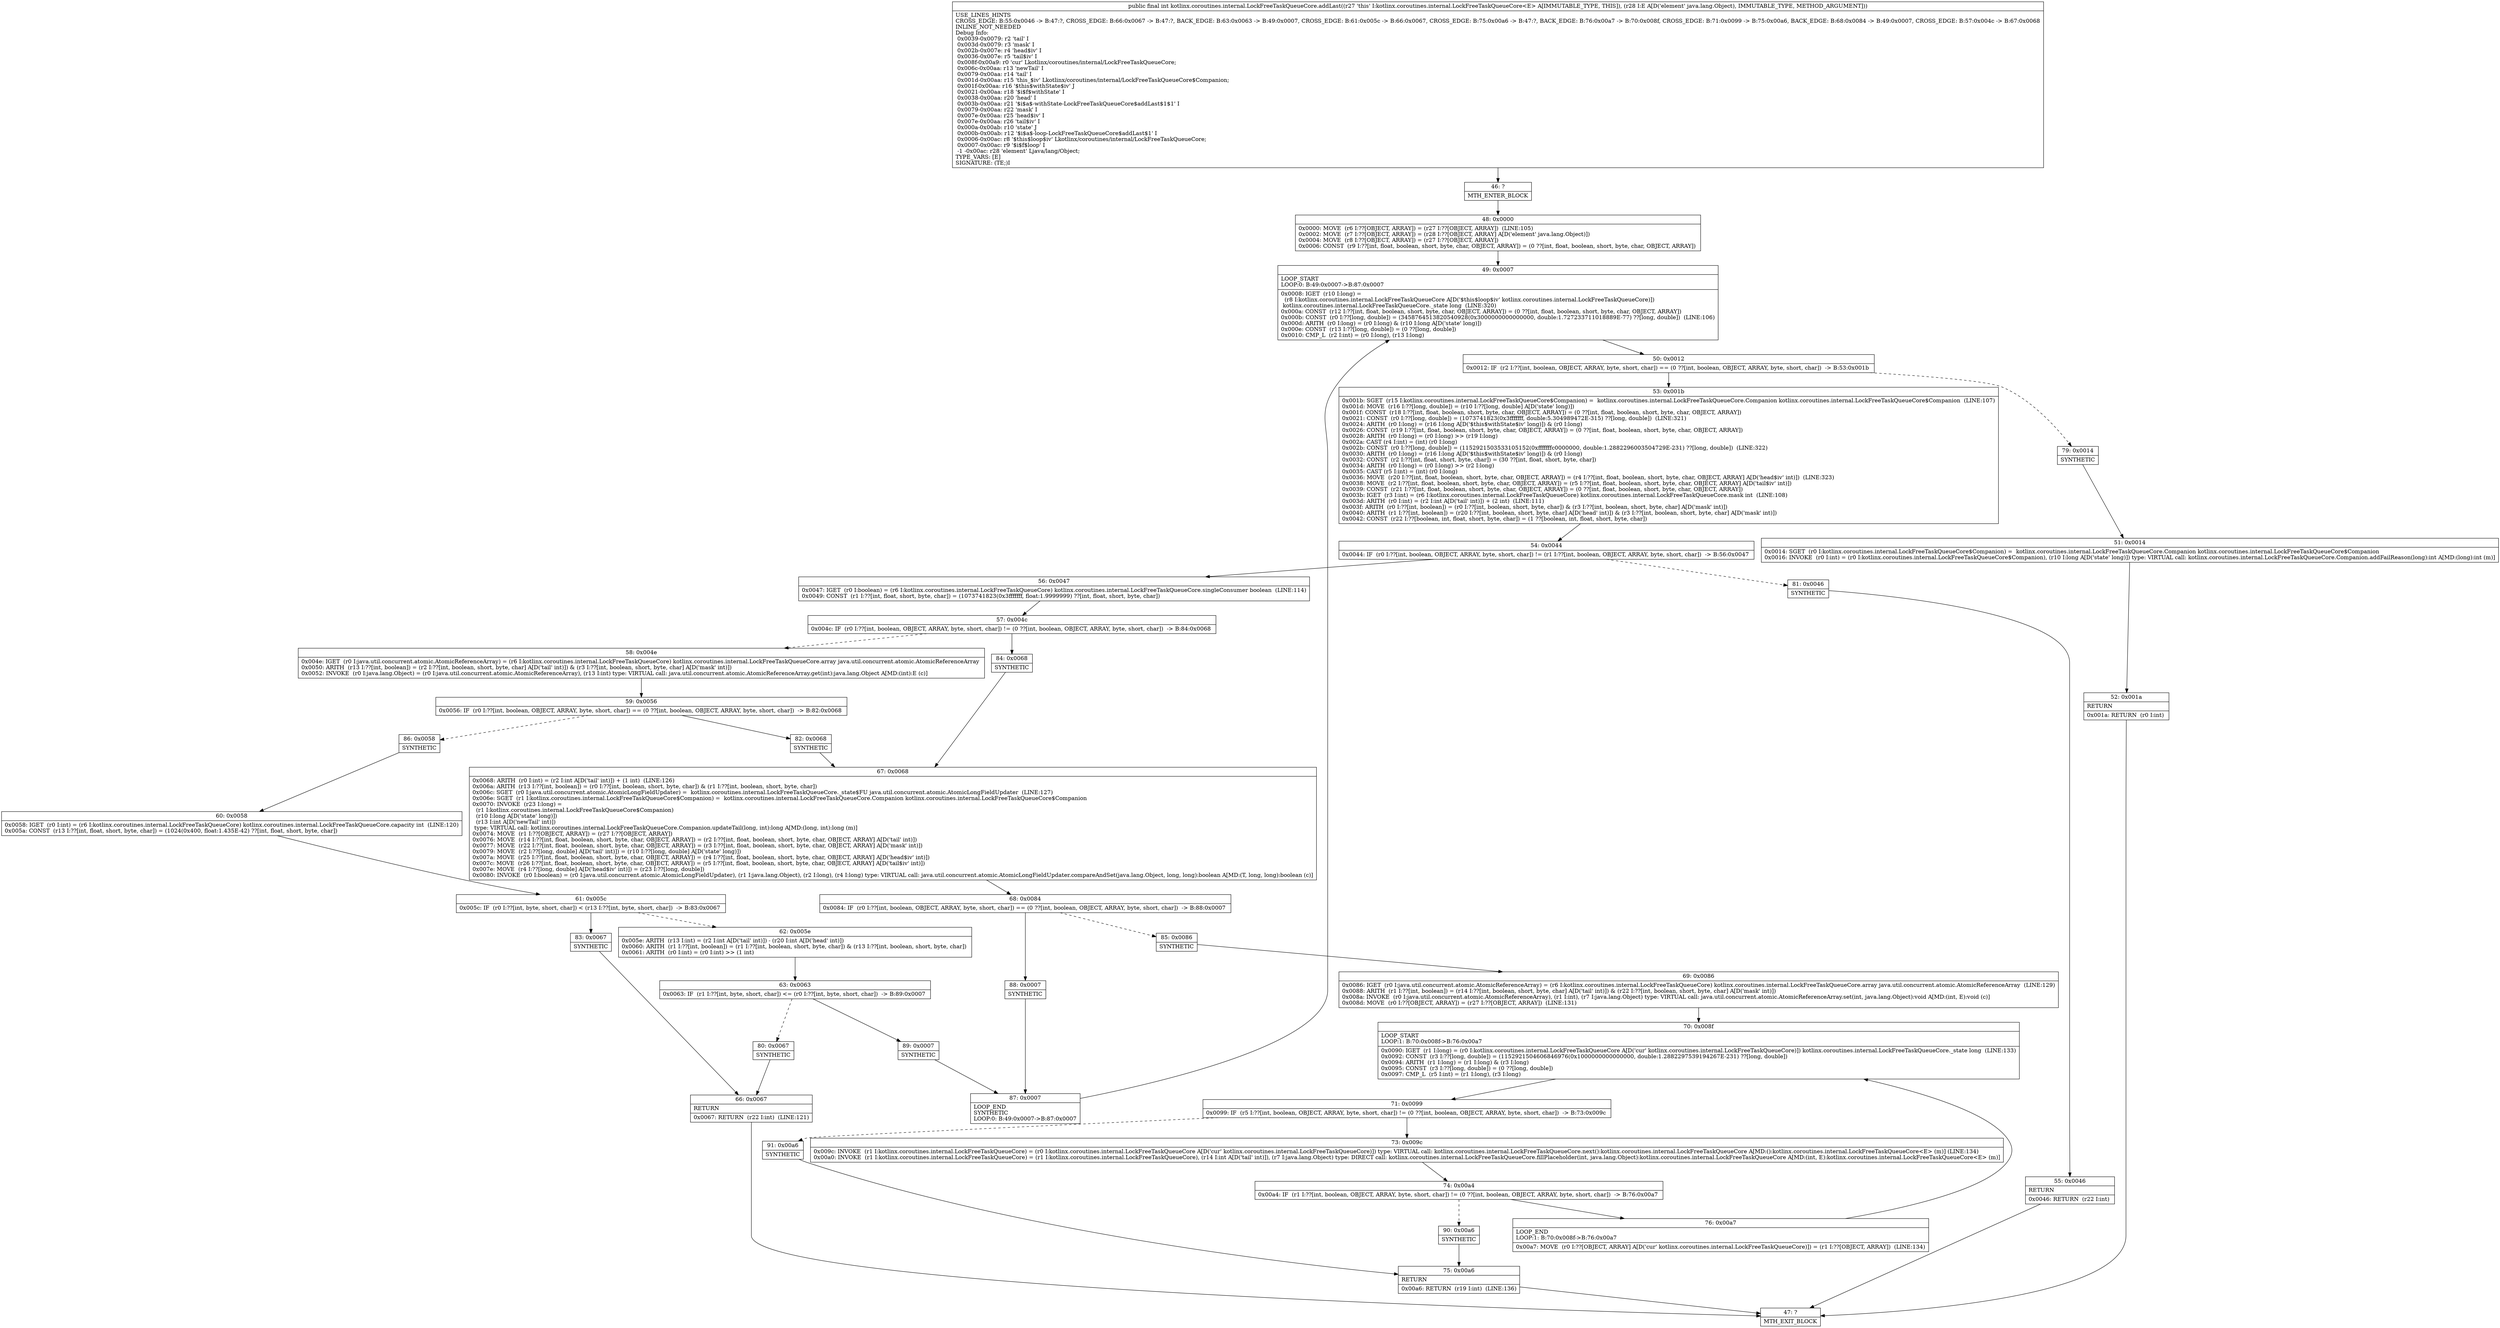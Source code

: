 digraph "CFG forkotlinx.coroutines.internal.LockFreeTaskQueueCore.addLast(Ljava\/lang\/Object;)I" {
Node_46 [shape=record,label="{46\:\ ?|MTH_ENTER_BLOCK\l}"];
Node_48 [shape=record,label="{48\:\ 0x0000|0x0000: MOVE  (r6 I:??[OBJECT, ARRAY]) = (r27 I:??[OBJECT, ARRAY])  (LINE:105)\l0x0002: MOVE  (r7 I:??[OBJECT, ARRAY]) = (r28 I:??[OBJECT, ARRAY] A[D('element' java.lang.Object)]) \l0x0004: MOVE  (r8 I:??[OBJECT, ARRAY]) = (r27 I:??[OBJECT, ARRAY]) \l0x0006: CONST  (r9 I:??[int, float, boolean, short, byte, char, OBJECT, ARRAY]) = (0 ??[int, float, boolean, short, byte, char, OBJECT, ARRAY]) \l}"];
Node_49 [shape=record,label="{49\:\ 0x0007|LOOP_START\lLOOP:0: B:49:0x0007\-\>B:87:0x0007\l|0x0008: IGET  (r10 I:long) = \l  (r8 I:kotlinx.coroutines.internal.LockFreeTaskQueueCore A[D('$this$loop$iv' kotlinx.coroutines.internal.LockFreeTaskQueueCore)])\l kotlinx.coroutines.internal.LockFreeTaskQueueCore._state long  (LINE:320)\l0x000a: CONST  (r12 I:??[int, float, boolean, short, byte, char, OBJECT, ARRAY]) = (0 ??[int, float, boolean, short, byte, char, OBJECT, ARRAY]) \l0x000b: CONST  (r0 I:??[long, double]) = (3458764513820540928(0x3000000000000000, double:1.727233711018889E\-77) ??[long, double])  (LINE:106)\l0x000d: ARITH  (r0 I:long) = (r0 I:long) & (r10 I:long A[D('state' long)]) \l0x000e: CONST  (r13 I:??[long, double]) = (0 ??[long, double]) \l0x0010: CMP_L  (r2 I:int) = (r0 I:long), (r13 I:long) \l}"];
Node_50 [shape=record,label="{50\:\ 0x0012|0x0012: IF  (r2 I:??[int, boolean, OBJECT, ARRAY, byte, short, char]) == (0 ??[int, boolean, OBJECT, ARRAY, byte, short, char])  \-\> B:53:0x001b \l}"];
Node_53 [shape=record,label="{53\:\ 0x001b|0x001b: SGET  (r15 I:kotlinx.coroutines.internal.LockFreeTaskQueueCore$Companion) =  kotlinx.coroutines.internal.LockFreeTaskQueueCore.Companion kotlinx.coroutines.internal.LockFreeTaskQueueCore$Companion  (LINE:107)\l0x001d: MOVE  (r16 I:??[long, double]) = (r10 I:??[long, double] A[D('state' long)]) \l0x001f: CONST  (r18 I:??[int, float, boolean, short, byte, char, OBJECT, ARRAY]) = (0 ??[int, float, boolean, short, byte, char, OBJECT, ARRAY]) \l0x0021: CONST  (r0 I:??[long, double]) = (1073741823(0x3fffffff, double:5.304989472E\-315) ??[long, double])  (LINE:321)\l0x0024: ARITH  (r0 I:long) = (r16 I:long A[D('$this$withState$iv' long)]) & (r0 I:long) \l0x0026: CONST  (r19 I:??[int, float, boolean, short, byte, char, OBJECT, ARRAY]) = (0 ??[int, float, boolean, short, byte, char, OBJECT, ARRAY]) \l0x0028: ARITH  (r0 I:long) = (r0 I:long) \>\> (r19 I:long) \l0x002a: CAST (r4 I:int) = (int) (r0 I:long) \l0x002b: CONST  (r0 I:??[long, double]) = (1152921503533105152(0xfffffffc0000000, double:1.2882296003504729E\-231) ??[long, double])  (LINE:322)\l0x0030: ARITH  (r0 I:long) = (r16 I:long A[D('$this$withState$iv' long)]) & (r0 I:long) \l0x0032: CONST  (r2 I:??[int, float, short, byte, char]) = (30 ??[int, float, short, byte, char]) \l0x0034: ARITH  (r0 I:long) = (r0 I:long) \>\> (r2 I:long) \l0x0035: CAST (r5 I:int) = (int) (r0 I:long) \l0x0036: MOVE  (r20 I:??[int, float, boolean, short, byte, char, OBJECT, ARRAY]) = (r4 I:??[int, float, boolean, short, byte, char, OBJECT, ARRAY] A[D('head$iv' int)])  (LINE:323)\l0x0038: MOVE  (r2 I:??[int, float, boolean, short, byte, char, OBJECT, ARRAY]) = (r5 I:??[int, float, boolean, short, byte, char, OBJECT, ARRAY] A[D('tail$iv' int)]) \l0x0039: CONST  (r21 I:??[int, float, boolean, short, byte, char, OBJECT, ARRAY]) = (0 ??[int, float, boolean, short, byte, char, OBJECT, ARRAY]) \l0x003b: IGET  (r3 I:int) = (r6 I:kotlinx.coroutines.internal.LockFreeTaskQueueCore) kotlinx.coroutines.internal.LockFreeTaskQueueCore.mask int  (LINE:108)\l0x003d: ARITH  (r0 I:int) = (r2 I:int A[D('tail' int)]) + (2 int)  (LINE:111)\l0x003f: ARITH  (r0 I:??[int, boolean]) = (r0 I:??[int, boolean, short, byte, char]) & (r3 I:??[int, boolean, short, byte, char] A[D('mask' int)]) \l0x0040: ARITH  (r1 I:??[int, boolean]) = (r20 I:??[int, boolean, short, byte, char] A[D('head' int)]) & (r3 I:??[int, boolean, short, byte, char] A[D('mask' int)]) \l0x0042: CONST  (r22 I:??[boolean, int, float, short, byte, char]) = (1 ??[boolean, int, float, short, byte, char]) \l}"];
Node_54 [shape=record,label="{54\:\ 0x0044|0x0044: IF  (r0 I:??[int, boolean, OBJECT, ARRAY, byte, short, char]) != (r1 I:??[int, boolean, OBJECT, ARRAY, byte, short, char])  \-\> B:56:0x0047 \l}"];
Node_56 [shape=record,label="{56\:\ 0x0047|0x0047: IGET  (r0 I:boolean) = (r6 I:kotlinx.coroutines.internal.LockFreeTaskQueueCore) kotlinx.coroutines.internal.LockFreeTaskQueueCore.singleConsumer boolean  (LINE:114)\l0x0049: CONST  (r1 I:??[int, float, short, byte, char]) = (1073741823(0x3fffffff, float:1.9999999) ??[int, float, short, byte, char]) \l}"];
Node_57 [shape=record,label="{57\:\ 0x004c|0x004c: IF  (r0 I:??[int, boolean, OBJECT, ARRAY, byte, short, char]) != (0 ??[int, boolean, OBJECT, ARRAY, byte, short, char])  \-\> B:84:0x0068 \l}"];
Node_58 [shape=record,label="{58\:\ 0x004e|0x004e: IGET  (r0 I:java.util.concurrent.atomic.AtomicReferenceArray) = (r6 I:kotlinx.coroutines.internal.LockFreeTaskQueueCore) kotlinx.coroutines.internal.LockFreeTaskQueueCore.array java.util.concurrent.atomic.AtomicReferenceArray \l0x0050: ARITH  (r13 I:??[int, boolean]) = (r2 I:??[int, boolean, short, byte, char] A[D('tail' int)]) & (r3 I:??[int, boolean, short, byte, char] A[D('mask' int)]) \l0x0052: INVOKE  (r0 I:java.lang.Object) = (r0 I:java.util.concurrent.atomic.AtomicReferenceArray), (r13 I:int) type: VIRTUAL call: java.util.concurrent.atomic.AtomicReferenceArray.get(int):java.lang.Object A[MD:(int):E (c)]\l}"];
Node_59 [shape=record,label="{59\:\ 0x0056|0x0056: IF  (r0 I:??[int, boolean, OBJECT, ARRAY, byte, short, char]) == (0 ??[int, boolean, OBJECT, ARRAY, byte, short, char])  \-\> B:82:0x0068 \l}"];
Node_82 [shape=record,label="{82\:\ 0x0068|SYNTHETIC\l}"];
Node_67 [shape=record,label="{67\:\ 0x0068|0x0068: ARITH  (r0 I:int) = (r2 I:int A[D('tail' int)]) + (1 int)  (LINE:126)\l0x006a: ARITH  (r13 I:??[int, boolean]) = (r0 I:??[int, boolean, short, byte, char]) & (r1 I:??[int, boolean, short, byte, char]) \l0x006c: SGET  (r0 I:java.util.concurrent.atomic.AtomicLongFieldUpdater) =  kotlinx.coroutines.internal.LockFreeTaskQueueCore._state$FU java.util.concurrent.atomic.AtomicLongFieldUpdater  (LINE:127)\l0x006e: SGET  (r1 I:kotlinx.coroutines.internal.LockFreeTaskQueueCore$Companion) =  kotlinx.coroutines.internal.LockFreeTaskQueueCore.Companion kotlinx.coroutines.internal.LockFreeTaskQueueCore$Companion \l0x0070: INVOKE  (r23 I:long) = \l  (r1 I:kotlinx.coroutines.internal.LockFreeTaskQueueCore$Companion)\l  (r10 I:long A[D('state' long)])\l  (r13 I:int A[D('newTail' int)])\l type: VIRTUAL call: kotlinx.coroutines.internal.LockFreeTaskQueueCore.Companion.updateTail(long, int):long A[MD:(long, int):long (m)]\l0x0074: MOVE  (r1 I:??[OBJECT, ARRAY]) = (r27 I:??[OBJECT, ARRAY]) \l0x0076: MOVE  (r14 I:??[int, float, boolean, short, byte, char, OBJECT, ARRAY]) = (r2 I:??[int, float, boolean, short, byte, char, OBJECT, ARRAY] A[D('tail' int)]) \l0x0077: MOVE  (r22 I:??[int, float, boolean, short, byte, char, OBJECT, ARRAY]) = (r3 I:??[int, float, boolean, short, byte, char, OBJECT, ARRAY] A[D('mask' int)]) \l0x0079: MOVE  (r2 I:??[long, double] A[D('tail' int)]) = (r10 I:??[long, double] A[D('state' long)]) \l0x007a: MOVE  (r25 I:??[int, float, boolean, short, byte, char, OBJECT, ARRAY]) = (r4 I:??[int, float, boolean, short, byte, char, OBJECT, ARRAY] A[D('head$iv' int)]) \l0x007c: MOVE  (r26 I:??[int, float, boolean, short, byte, char, OBJECT, ARRAY]) = (r5 I:??[int, float, boolean, short, byte, char, OBJECT, ARRAY] A[D('tail$iv' int)]) \l0x007e: MOVE  (r4 I:??[long, double] A[D('head$iv' int)]) = (r23 I:??[long, double]) \l0x0080: INVOKE  (r0 I:boolean) = (r0 I:java.util.concurrent.atomic.AtomicLongFieldUpdater), (r1 I:java.lang.Object), (r2 I:long), (r4 I:long) type: VIRTUAL call: java.util.concurrent.atomic.AtomicLongFieldUpdater.compareAndSet(java.lang.Object, long, long):boolean A[MD:(T, long, long):boolean (c)]\l}"];
Node_68 [shape=record,label="{68\:\ 0x0084|0x0084: IF  (r0 I:??[int, boolean, OBJECT, ARRAY, byte, short, char]) == (0 ??[int, boolean, OBJECT, ARRAY, byte, short, char])  \-\> B:88:0x0007 \l}"];
Node_85 [shape=record,label="{85\:\ 0x0086|SYNTHETIC\l}"];
Node_69 [shape=record,label="{69\:\ 0x0086|0x0086: IGET  (r0 I:java.util.concurrent.atomic.AtomicReferenceArray) = (r6 I:kotlinx.coroutines.internal.LockFreeTaskQueueCore) kotlinx.coroutines.internal.LockFreeTaskQueueCore.array java.util.concurrent.atomic.AtomicReferenceArray  (LINE:129)\l0x0088: ARITH  (r1 I:??[int, boolean]) = (r14 I:??[int, boolean, short, byte, char] A[D('tail' int)]) & (r22 I:??[int, boolean, short, byte, char] A[D('mask' int)]) \l0x008a: INVOKE  (r0 I:java.util.concurrent.atomic.AtomicReferenceArray), (r1 I:int), (r7 I:java.lang.Object) type: VIRTUAL call: java.util.concurrent.atomic.AtomicReferenceArray.set(int, java.lang.Object):void A[MD:(int, E):void (c)]\l0x008d: MOVE  (r0 I:??[OBJECT, ARRAY]) = (r27 I:??[OBJECT, ARRAY])  (LINE:131)\l}"];
Node_70 [shape=record,label="{70\:\ 0x008f|LOOP_START\lLOOP:1: B:70:0x008f\-\>B:76:0x00a7\l|0x0090: IGET  (r1 I:long) = (r0 I:kotlinx.coroutines.internal.LockFreeTaskQueueCore A[D('cur' kotlinx.coroutines.internal.LockFreeTaskQueueCore)]) kotlinx.coroutines.internal.LockFreeTaskQueueCore._state long  (LINE:133)\l0x0092: CONST  (r3 I:??[long, double]) = (1152921504606846976(0x1000000000000000, double:1.2882297539194267E\-231) ??[long, double]) \l0x0094: ARITH  (r1 I:long) = (r1 I:long) & (r3 I:long) \l0x0095: CONST  (r3 I:??[long, double]) = (0 ??[long, double]) \l0x0097: CMP_L  (r5 I:int) = (r1 I:long), (r3 I:long) \l}"];
Node_71 [shape=record,label="{71\:\ 0x0099|0x0099: IF  (r5 I:??[int, boolean, OBJECT, ARRAY, byte, short, char]) != (0 ??[int, boolean, OBJECT, ARRAY, byte, short, char])  \-\> B:73:0x009c \l}"];
Node_73 [shape=record,label="{73\:\ 0x009c|0x009c: INVOKE  (r1 I:kotlinx.coroutines.internal.LockFreeTaskQueueCore) = (r0 I:kotlinx.coroutines.internal.LockFreeTaskQueueCore A[D('cur' kotlinx.coroutines.internal.LockFreeTaskQueueCore)]) type: VIRTUAL call: kotlinx.coroutines.internal.LockFreeTaskQueueCore.next():kotlinx.coroutines.internal.LockFreeTaskQueueCore A[MD:():kotlinx.coroutines.internal.LockFreeTaskQueueCore\<E\> (m)] (LINE:134)\l0x00a0: INVOKE  (r1 I:kotlinx.coroutines.internal.LockFreeTaskQueueCore) = (r1 I:kotlinx.coroutines.internal.LockFreeTaskQueueCore), (r14 I:int A[D('tail' int)]), (r7 I:java.lang.Object) type: DIRECT call: kotlinx.coroutines.internal.LockFreeTaskQueueCore.fillPlaceholder(int, java.lang.Object):kotlinx.coroutines.internal.LockFreeTaskQueueCore A[MD:(int, E):kotlinx.coroutines.internal.LockFreeTaskQueueCore\<E\> (m)]\l}"];
Node_74 [shape=record,label="{74\:\ 0x00a4|0x00a4: IF  (r1 I:??[int, boolean, OBJECT, ARRAY, byte, short, char]) != (0 ??[int, boolean, OBJECT, ARRAY, byte, short, char])  \-\> B:76:0x00a7 \l}"];
Node_76 [shape=record,label="{76\:\ 0x00a7|LOOP_END\lLOOP:1: B:70:0x008f\-\>B:76:0x00a7\l|0x00a7: MOVE  (r0 I:??[OBJECT, ARRAY] A[D('cur' kotlinx.coroutines.internal.LockFreeTaskQueueCore)]) = (r1 I:??[OBJECT, ARRAY])  (LINE:134)\l}"];
Node_90 [shape=record,label="{90\:\ 0x00a6|SYNTHETIC\l}"];
Node_75 [shape=record,label="{75\:\ 0x00a6|RETURN\l|0x00a6: RETURN  (r19 I:int)  (LINE:136)\l}"];
Node_47 [shape=record,label="{47\:\ ?|MTH_EXIT_BLOCK\l}"];
Node_91 [shape=record,label="{91\:\ 0x00a6|SYNTHETIC\l}"];
Node_88 [shape=record,label="{88\:\ 0x0007|SYNTHETIC\l}"];
Node_87 [shape=record,label="{87\:\ 0x0007|LOOP_END\lSYNTHETIC\lLOOP:0: B:49:0x0007\-\>B:87:0x0007\l}"];
Node_86 [shape=record,label="{86\:\ 0x0058|SYNTHETIC\l}"];
Node_60 [shape=record,label="{60\:\ 0x0058|0x0058: IGET  (r0 I:int) = (r6 I:kotlinx.coroutines.internal.LockFreeTaskQueueCore) kotlinx.coroutines.internal.LockFreeTaskQueueCore.capacity int  (LINE:120)\l0x005a: CONST  (r13 I:??[int, float, short, byte, char]) = (1024(0x400, float:1.435E\-42) ??[int, float, short, byte, char]) \l}"];
Node_61 [shape=record,label="{61\:\ 0x005c|0x005c: IF  (r0 I:??[int, byte, short, char]) \< (r13 I:??[int, byte, short, char])  \-\> B:83:0x0067 \l}"];
Node_62 [shape=record,label="{62\:\ 0x005e|0x005e: ARITH  (r13 I:int) = (r2 I:int A[D('tail' int)]) \- (r20 I:int A[D('head' int)]) \l0x0060: ARITH  (r1 I:??[int, boolean]) = (r1 I:??[int, boolean, short, byte, char]) & (r13 I:??[int, boolean, short, byte, char]) \l0x0061: ARITH  (r0 I:int) = (r0 I:int) \>\> (1 int) \l}"];
Node_63 [shape=record,label="{63\:\ 0x0063|0x0063: IF  (r1 I:??[int, byte, short, char]) \<= (r0 I:??[int, byte, short, char])  \-\> B:89:0x0007 \l}"];
Node_80 [shape=record,label="{80\:\ 0x0067|SYNTHETIC\l}"];
Node_66 [shape=record,label="{66\:\ 0x0067|RETURN\l|0x0067: RETURN  (r22 I:int)  (LINE:121)\l}"];
Node_89 [shape=record,label="{89\:\ 0x0007|SYNTHETIC\l}"];
Node_83 [shape=record,label="{83\:\ 0x0067|SYNTHETIC\l}"];
Node_84 [shape=record,label="{84\:\ 0x0068|SYNTHETIC\l}"];
Node_81 [shape=record,label="{81\:\ 0x0046|SYNTHETIC\l}"];
Node_55 [shape=record,label="{55\:\ 0x0046|RETURN\l|0x0046: RETURN  (r22 I:int) \l}"];
Node_79 [shape=record,label="{79\:\ 0x0014|SYNTHETIC\l}"];
Node_51 [shape=record,label="{51\:\ 0x0014|0x0014: SGET  (r0 I:kotlinx.coroutines.internal.LockFreeTaskQueueCore$Companion) =  kotlinx.coroutines.internal.LockFreeTaskQueueCore.Companion kotlinx.coroutines.internal.LockFreeTaskQueueCore$Companion \l0x0016: INVOKE  (r0 I:int) = (r0 I:kotlinx.coroutines.internal.LockFreeTaskQueueCore$Companion), (r10 I:long A[D('state' long)]) type: VIRTUAL call: kotlinx.coroutines.internal.LockFreeTaskQueueCore.Companion.addFailReason(long):int A[MD:(long):int (m)]\l}"];
Node_52 [shape=record,label="{52\:\ 0x001a|RETURN\l|0x001a: RETURN  (r0 I:int) \l}"];
MethodNode[shape=record,label="{public final int kotlinx.coroutines.internal.LockFreeTaskQueueCore.addLast((r27 'this' I:kotlinx.coroutines.internal.LockFreeTaskQueueCore\<E\> A[IMMUTABLE_TYPE, THIS]), (r28 I:E A[D('element' java.lang.Object), IMMUTABLE_TYPE, METHOD_ARGUMENT]))  | USE_LINES_HINTS\lCROSS_EDGE: B:55:0x0046 \-\> B:47:?, CROSS_EDGE: B:66:0x0067 \-\> B:47:?, BACK_EDGE: B:63:0x0063 \-\> B:49:0x0007, CROSS_EDGE: B:61:0x005c \-\> B:66:0x0067, CROSS_EDGE: B:75:0x00a6 \-\> B:47:?, BACK_EDGE: B:76:0x00a7 \-\> B:70:0x008f, CROSS_EDGE: B:71:0x0099 \-\> B:75:0x00a6, BACK_EDGE: B:68:0x0084 \-\> B:49:0x0007, CROSS_EDGE: B:57:0x004c \-\> B:67:0x0068\lINLINE_NOT_NEEDED\lDebug Info:\l  0x0039\-0x0079: r2 'tail' I\l  0x003d\-0x0079: r3 'mask' I\l  0x002b\-0x007e: r4 'head$iv' I\l  0x0036\-0x007e: r5 'tail$iv' I\l  0x008f\-0x00a9: r0 'cur' Lkotlinx\/coroutines\/internal\/LockFreeTaskQueueCore;\l  0x006c\-0x00aa: r13 'newTail' I\l  0x0079\-0x00aa: r14 'tail' I\l  0x001d\-0x00aa: r15 'this_$iv' Lkotlinx\/coroutines\/internal\/LockFreeTaskQueueCore$Companion;\l  0x001f\-0x00aa: r16 '$this$withState$iv' J\l  0x0021\-0x00aa: r18 '$i$f$withState' I\l  0x0038\-0x00aa: r20 'head' I\l  0x003b\-0x00aa: r21 '$i$a$\-withState\-LockFreeTaskQueueCore$addLast$1$1' I\l  0x0079\-0x00aa: r22 'mask' I\l  0x007e\-0x00aa: r25 'head$iv' I\l  0x007e\-0x00aa: r26 'tail$iv' I\l  0x000a\-0x00ab: r10 'state' J\l  0x000b\-0x00ab: r12 '$i$a$\-loop\-LockFreeTaskQueueCore$addLast$1' I\l  0x0006\-0x00ac: r8 '$this$loop$iv' Lkotlinx\/coroutines\/internal\/LockFreeTaskQueueCore;\l  0x0007\-0x00ac: r9 '$i$f$loop' I\l  \-1 \-0x00ac: r28 'element' Ljava\/lang\/Object;\lTYPE_VARS: [E]\lSIGNATURE: (TE;)I\l}"];
MethodNode -> Node_46;Node_46 -> Node_48;
Node_48 -> Node_49;
Node_49 -> Node_50;
Node_50 -> Node_53;
Node_50 -> Node_79[style=dashed];
Node_53 -> Node_54;
Node_54 -> Node_56;
Node_54 -> Node_81[style=dashed];
Node_56 -> Node_57;
Node_57 -> Node_58[style=dashed];
Node_57 -> Node_84;
Node_58 -> Node_59;
Node_59 -> Node_82;
Node_59 -> Node_86[style=dashed];
Node_82 -> Node_67;
Node_67 -> Node_68;
Node_68 -> Node_85[style=dashed];
Node_68 -> Node_88;
Node_85 -> Node_69;
Node_69 -> Node_70;
Node_70 -> Node_71;
Node_71 -> Node_73;
Node_71 -> Node_91[style=dashed];
Node_73 -> Node_74;
Node_74 -> Node_76;
Node_74 -> Node_90[style=dashed];
Node_76 -> Node_70;
Node_90 -> Node_75;
Node_75 -> Node_47;
Node_91 -> Node_75;
Node_88 -> Node_87;
Node_87 -> Node_49;
Node_86 -> Node_60;
Node_60 -> Node_61;
Node_61 -> Node_62[style=dashed];
Node_61 -> Node_83;
Node_62 -> Node_63;
Node_63 -> Node_80[style=dashed];
Node_63 -> Node_89;
Node_80 -> Node_66;
Node_66 -> Node_47;
Node_89 -> Node_87;
Node_83 -> Node_66;
Node_84 -> Node_67;
Node_81 -> Node_55;
Node_55 -> Node_47;
Node_79 -> Node_51;
Node_51 -> Node_52;
Node_52 -> Node_47;
}

